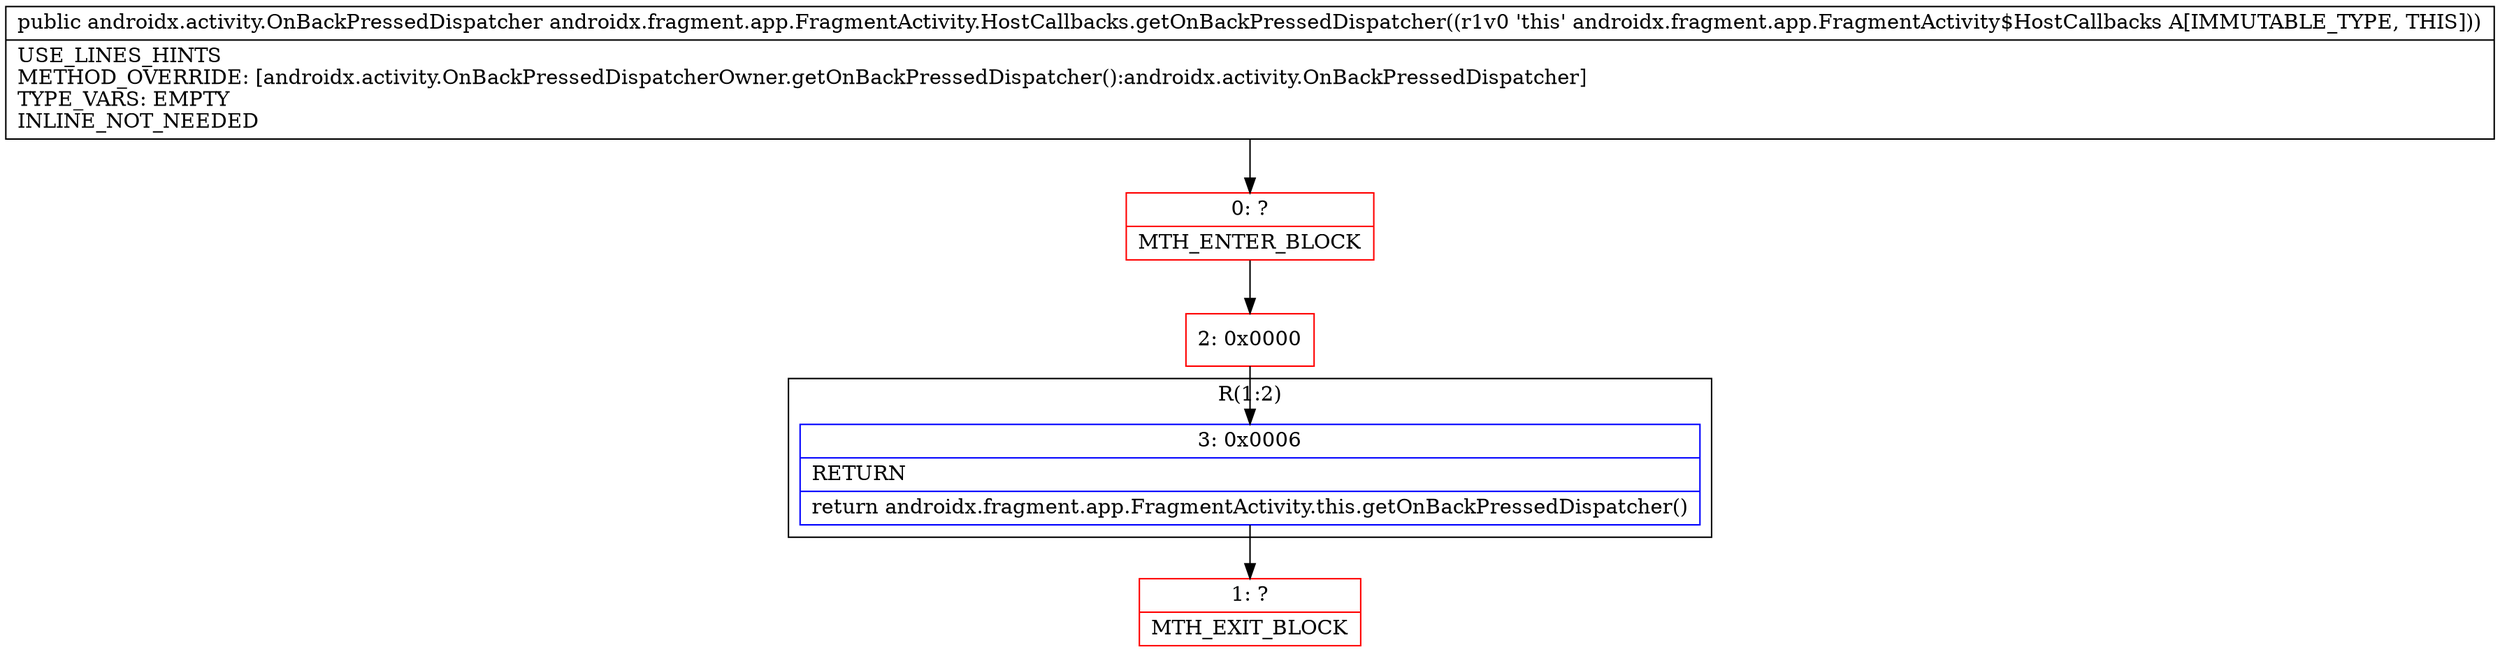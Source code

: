 digraph "CFG forandroidx.fragment.app.FragmentActivity.HostCallbacks.getOnBackPressedDispatcher()Landroidx\/activity\/OnBackPressedDispatcher;" {
subgraph cluster_Region_1613978095 {
label = "R(1:2)";
node [shape=record,color=blue];
Node_3 [shape=record,label="{3\:\ 0x0006|RETURN\l|return androidx.fragment.app.FragmentActivity.this.getOnBackPressedDispatcher()\l}"];
}
Node_0 [shape=record,color=red,label="{0\:\ ?|MTH_ENTER_BLOCK\l}"];
Node_2 [shape=record,color=red,label="{2\:\ 0x0000}"];
Node_1 [shape=record,color=red,label="{1\:\ ?|MTH_EXIT_BLOCK\l}"];
MethodNode[shape=record,label="{public androidx.activity.OnBackPressedDispatcher androidx.fragment.app.FragmentActivity.HostCallbacks.getOnBackPressedDispatcher((r1v0 'this' androidx.fragment.app.FragmentActivity$HostCallbacks A[IMMUTABLE_TYPE, THIS]))  | USE_LINES_HINTS\lMETHOD_OVERRIDE: [androidx.activity.OnBackPressedDispatcherOwner.getOnBackPressedDispatcher():androidx.activity.OnBackPressedDispatcher]\lTYPE_VARS: EMPTY\lINLINE_NOT_NEEDED\l}"];
MethodNode -> Node_0;Node_3 -> Node_1;
Node_0 -> Node_2;
Node_2 -> Node_3;
}

